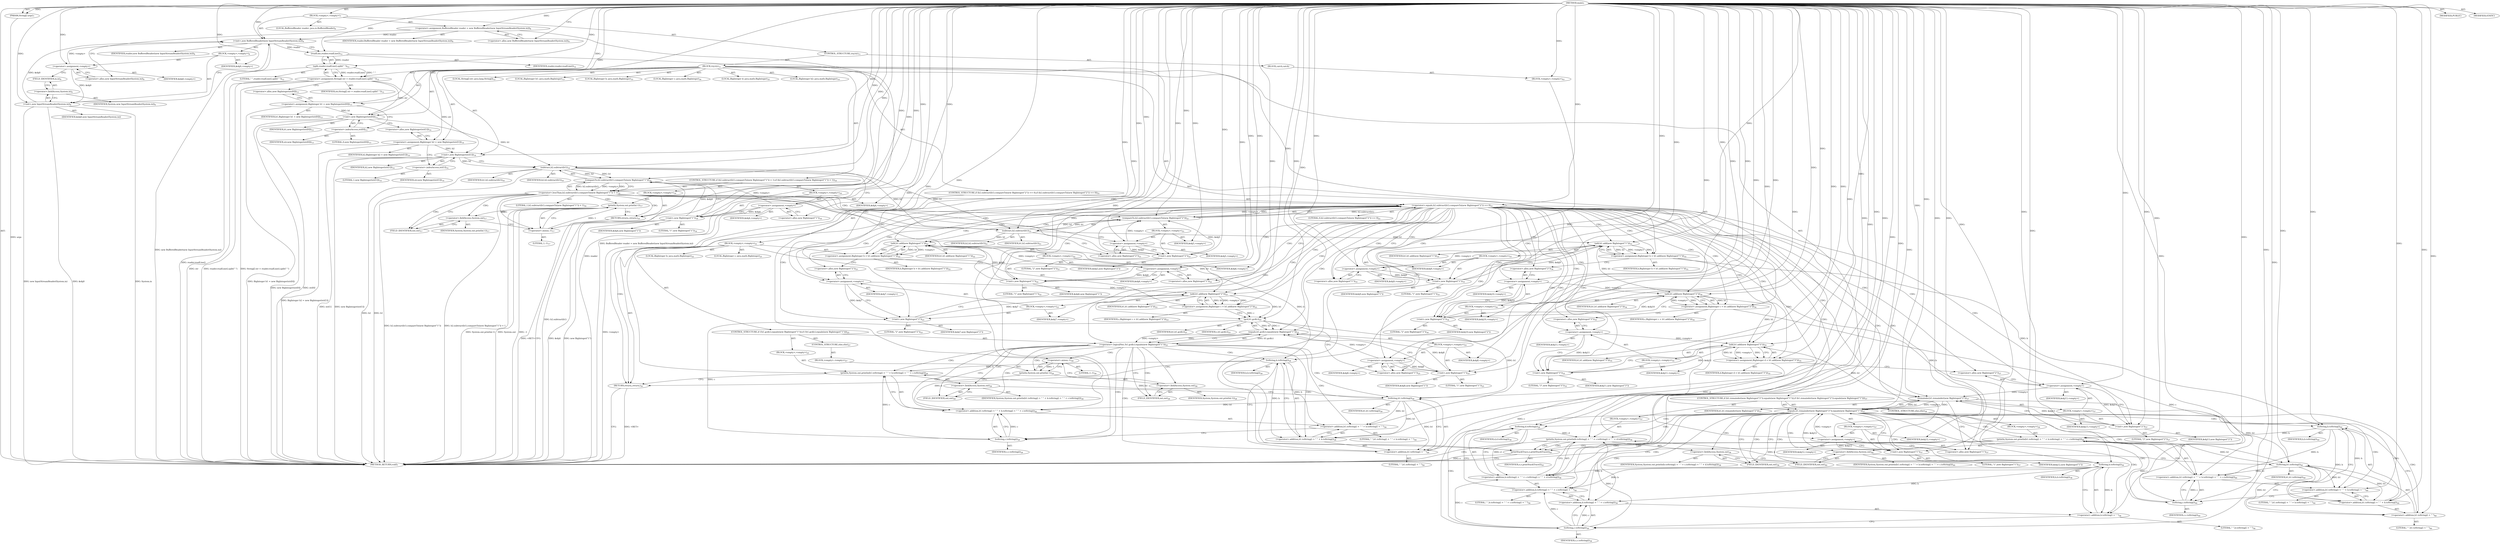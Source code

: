 digraph "main" {  
"23" [label = <(METHOD,main)<SUB>7</SUB>> ]
"24" [label = <(PARAM,String[] args)<SUB>7</SUB>> ]
"25" [label = <(BLOCK,&lt;empty&gt;,&lt;empty&gt;)<SUB>7</SUB>> ]
"4" [label = <(LOCAL,BufferedReader reader: java.io.BufferedReader)<SUB>9</SUB>> ]
"26" [label = <(&lt;operator&gt;.assignment,BufferedReader reader = new BufferedReader(new InputStreamReader(System.in)))<SUB>9</SUB>> ]
"27" [label = <(IDENTIFIER,reader,BufferedReader reader = new BufferedReader(new InputStreamReader(System.in)))<SUB>9</SUB>> ]
"28" [label = <(&lt;operator&gt;.alloc,new BufferedReader(new InputStreamReader(System.in)))<SUB>9</SUB>> ]
"29" [label = <(&lt;init&gt;,new BufferedReader(new InputStreamReader(System.in)))<SUB>9</SUB>> ]
"3" [label = <(IDENTIFIER,reader,new BufferedReader(new InputStreamReader(System.in)))<SUB>9</SUB>> ]
"30" [label = <(BLOCK,&lt;empty&gt;,&lt;empty&gt;)<SUB>9</SUB>> ]
"31" [label = <(&lt;operator&gt;.assignment,&lt;empty&gt;)> ]
"32" [label = <(IDENTIFIER,$obj0,&lt;empty&gt;)> ]
"33" [label = <(&lt;operator&gt;.alloc,new InputStreamReader(System.in))<SUB>9</SUB>> ]
"34" [label = <(&lt;init&gt;,new InputStreamReader(System.in))<SUB>9</SUB>> ]
"35" [label = <(IDENTIFIER,$obj0,new InputStreamReader(System.in))> ]
"36" [label = <(&lt;operator&gt;.fieldAccess,System.in)<SUB>9</SUB>> ]
"37" [label = <(IDENTIFIER,System,new InputStreamReader(System.in))<SUB>9</SUB>> ]
"38" [label = <(FIELD_IDENTIFIER,in,in)<SUB>9</SUB>> ]
"39" [label = <(IDENTIFIER,$obj0,&lt;empty&gt;)> ]
"40" [label = <(CONTROL_STRUCTURE,try,try)<SUB>11</SUB>> ]
"41" [label = <(BLOCK,try,try)<SUB>11</SUB>> ]
"42" [label = <(LOCAL,String[] str: java.lang.String[])<SUB>12</SUB>> ]
"43" [label = <(&lt;operator&gt;.assignment,String[] str = reader.readLine().split(&quot; &quot;))<SUB>12</SUB>> ]
"44" [label = <(IDENTIFIER,str,String[] str = reader.readLine().split(&quot; &quot;))<SUB>12</SUB>> ]
"45" [label = <(split,reader.readLine().split(&quot; &quot;))<SUB>12</SUB>> ]
"46" [label = <(readLine,reader.readLine())<SUB>12</SUB>> ]
"47" [label = <(IDENTIFIER,reader,reader.readLine())<SUB>12</SUB>> ]
"48" [label = <(LITERAL,&quot; &quot;,reader.readLine().split(&quot; &quot;))<SUB>12</SUB>> ]
"6" [label = <(LOCAL,BigInteger b1: java.math.BigInteger)<SUB>13</SUB>> ]
"49" [label = <(&lt;operator&gt;.assignment,BigInteger b1 = new BigInteger(str[0]))<SUB>13</SUB>> ]
"50" [label = <(IDENTIFIER,b1,BigInteger b1 = new BigInteger(str[0]))<SUB>13</SUB>> ]
"51" [label = <(&lt;operator&gt;.alloc,new BigInteger(str[0]))<SUB>13</SUB>> ]
"52" [label = <(&lt;init&gt;,new BigInteger(str[0]))<SUB>13</SUB>> ]
"5" [label = <(IDENTIFIER,b1,new BigInteger(str[0]))<SUB>13</SUB>> ]
"53" [label = <(&lt;operator&gt;.indexAccess,str[0])<SUB>13</SUB>> ]
"54" [label = <(IDENTIFIER,str,new BigInteger(str[0]))<SUB>13</SUB>> ]
"55" [label = <(LITERAL,0,new BigInteger(str[0]))<SUB>13</SUB>> ]
"8" [label = <(LOCAL,BigInteger b2: java.math.BigInteger)<SUB>14</SUB>> ]
"56" [label = <(&lt;operator&gt;.assignment,BigInteger b2 = new BigInteger(str[1]))<SUB>14</SUB>> ]
"57" [label = <(IDENTIFIER,b2,BigInteger b2 = new BigInteger(str[1]))<SUB>14</SUB>> ]
"58" [label = <(&lt;operator&gt;.alloc,new BigInteger(str[1]))<SUB>14</SUB>> ]
"59" [label = <(&lt;init&gt;,new BigInteger(str[1]))<SUB>14</SUB>> ]
"7" [label = <(IDENTIFIER,b2,new BigInteger(str[1]))<SUB>14</SUB>> ]
"60" [label = <(&lt;operator&gt;.indexAccess,str[1])<SUB>14</SUB>> ]
"61" [label = <(IDENTIFIER,str,new BigInteger(str[1]))<SUB>14</SUB>> ]
"62" [label = <(LITERAL,1,new BigInteger(str[1]))<SUB>14</SUB>> ]
"63" [label = <(CONTROL_STRUCTURE,if (b2.subtract(b1).compareTo(new BigInteger(&quot;1&quot;)) &lt; 1),if (b2.subtract(b1).compareTo(new BigInteger(&quot;1&quot;)) &lt; 1))<SUB>16</SUB>> ]
"64" [label = <(&lt;operator&gt;.lessThan,b2.subtract(b1).compareTo(new BigInteger(&quot;1&quot;)) &lt; 1)<SUB>16</SUB>> ]
"65" [label = <(compareTo,b2.subtract(b1).compareTo(new BigInteger(&quot;1&quot;)))<SUB>16</SUB>> ]
"66" [label = <(subtract,b2.subtract(b1))<SUB>16</SUB>> ]
"67" [label = <(IDENTIFIER,b2,b2.subtract(b1))<SUB>16</SUB>> ]
"68" [label = <(IDENTIFIER,b1,b2.subtract(b1))<SUB>16</SUB>> ]
"69" [label = <(BLOCK,&lt;empty&gt;,&lt;empty&gt;)<SUB>16</SUB>> ]
"70" [label = <(&lt;operator&gt;.assignment,&lt;empty&gt;)> ]
"71" [label = <(IDENTIFIER,$obj4,&lt;empty&gt;)> ]
"72" [label = <(&lt;operator&gt;.alloc,new BigInteger(&quot;1&quot;))<SUB>16</SUB>> ]
"73" [label = <(&lt;init&gt;,new BigInteger(&quot;1&quot;))<SUB>16</SUB>> ]
"74" [label = <(IDENTIFIER,$obj4,new BigInteger(&quot;1&quot;))> ]
"75" [label = <(LITERAL,&quot;1&quot;,new BigInteger(&quot;1&quot;))<SUB>16</SUB>> ]
"76" [label = <(IDENTIFIER,$obj4,&lt;empty&gt;)> ]
"77" [label = <(LITERAL,1,b2.subtract(b1).compareTo(new BigInteger(&quot;1&quot;)) &lt; 1)<SUB>16</SUB>> ]
"78" [label = <(BLOCK,&lt;empty&gt;,&lt;empty&gt;)<SUB>16</SUB>> ]
"79" [label = <(println,System.out.println(-1))<SUB>17</SUB>> ]
"80" [label = <(&lt;operator&gt;.fieldAccess,System.out)<SUB>17</SUB>> ]
"81" [label = <(IDENTIFIER,System,System.out.println(-1))<SUB>17</SUB>> ]
"82" [label = <(FIELD_IDENTIFIER,out,out)<SUB>17</SUB>> ]
"83" [label = <(&lt;operator&gt;.minus,-1)<SUB>17</SUB>> ]
"84" [label = <(LITERAL,1,-1)<SUB>17</SUB>> ]
"85" [label = <(RETURN,return;,return;)<SUB>18</SUB>> ]
"86" [label = <(CONTROL_STRUCTURE,if (b2.subtract(b1).compareTo(new BigInteger(&quot;2&quot;)) == 0),if (b2.subtract(b1).compareTo(new BigInteger(&quot;2&quot;)) == 0))<SUB>21</SUB>> ]
"87" [label = <(&lt;operator&gt;.equals,b2.subtract(b1).compareTo(new BigInteger(&quot;2&quot;)) == 0)<SUB>21</SUB>> ]
"88" [label = <(compareTo,b2.subtract(b1).compareTo(new BigInteger(&quot;2&quot;)))<SUB>21</SUB>> ]
"89" [label = <(subtract,b2.subtract(b1))<SUB>21</SUB>> ]
"90" [label = <(IDENTIFIER,b2,b2.subtract(b1))<SUB>21</SUB>> ]
"91" [label = <(IDENTIFIER,b1,b2.subtract(b1))<SUB>21</SUB>> ]
"92" [label = <(BLOCK,&lt;empty&gt;,&lt;empty&gt;)<SUB>21</SUB>> ]
"93" [label = <(&lt;operator&gt;.assignment,&lt;empty&gt;)> ]
"94" [label = <(IDENTIFIER,$obj5,&lt;empty&gt;)> ]
"95" [label = <(&lt;operator&gt;.alloc,new BigInteger(&quot;2&quot;))<SUB>21</SUB>> ]
"96" [label = <(&lt;init&gt;,new BigInteger(&quot;2&quot;))<SUB>21</SUB>> ]
"97" [label = <(IDENTIFIER,$obj5,new BigInteger(&quot;2&quot;))> ]
"98" [label = <(LITERAL,&quot;2&quot;,new BigInteger(&quot;2&quot;))<SUB>21</SUB>> ]
"99" [label = <(IDENTIFIER,$obj5,&lt;empty&gt;)> ]
"100" [label = <(LITERAL,0,b2.subtract(b1).compareTo(new BigInteger(&quot;2&quot;)) == 0)<SUB>21</SUB>> ]
"101" [label = <(BLOCK,&lt;empty&gt;,&lt;empty&gt;)<SUB>21</SUB>> ]
"102" [label = <(LOCAL,BigInteger b: java.math.BigInteger)<SUB>22</SUB>> ]
"103" [label = <(&lt;operator&gt;.assignment,BigInteger b = b1.add(new BigInteger(&quot;1&quot;)))<SUB>22</SUB>> ]
"104" [label = <(IDENTIFIER,b,BigInteger b = b1.add(new BigInteger(&quot;1&quot;)))<SUB>22</SUB>> ]
"105" [label = <(add,b1.add(new BigInteger(&quot;1&quot;)))<SUB>22</SUB>> ]
"106" [label = <(IDENTIFIER,b1,b1.add(new BigInteger(&quot;1&quot;)))<SUB>22</SUB>> ]
"107" [label = <(BLOCK,&lt;empty&gt;,&lt;empty&gt;)<SUB>22</SUB>> ]
"108" [label = <(&lt;operator&gt;.assignment,&lt;empty&gt;)> ]
"109" [label = <(IDENTIFIER,$obj6,&lt;empty&gt;)> ]
"110" [label = <(&lt;operator&gt;.alloc,new BigInteger(&quot;1&quot;))<SUB>22</SUB>> ]
"111" [label = <(&lt;init&gt;,new BigInteger(&quot;1&quot;))<SUB>22</SUB>> ]
"112" [label = <(IDENTIFIER,$obj6,new BigInteger(&quot;1&quot;))> ]
"113" [label = <(LITERAL,&quot;1&quot;,new BigInteger(&quot;1&quot;))<SUB>22</SUB>> ]
"114" [label = <(IDENTIFIER,$obj6,&lt;empty&gt;)> ]
"115" [label = <(LOCAL,BigInteger c: java.math.BigInteger)<SUB>23</SUB>> ]
"116" [label = <(&lt;operator&gt;.assignment,BigInteger c = b1.add(new BigInteger(&quot;2&quot;)))<SUB>23</SUB>> ]
"117" [label = <(IDENTIFIER,c,BigInteger c = b1.add(new BigInteger(&quot;2&quot;)))<SUB>23</SUB>> ]
"118" [label = <(add,b1.add(new BigInteger(&quot;2&quot;)))<SUB>23</SUB>> ]
"119" [label = <(IDENTIFIER,b1,b1.add(new BigInteger(&quot;2&quot;)))<SUB>23</SUB>> ]
"120" [label = <(BLOCK,&lt;empty&gt;,&lt;empty&gt;)<SUB>23</SUB>> ]
"121" [label = <(&lt;operator&gt;.assignment,&lt;empty&gt;)> ]
"122" [label = <(IDENTIFIER,$obj7,&lt;empty&gt;)> ]
"123" [label = <(&lt;operator&gt;.alloc,new BigInteger(&quot;2&quot;))<SUB>23</SUB>> ]
"124" [label = <(&lt;init&gt;,new BigInteger(&quot;2&quot;))<SUB>23</SUB>> ]
"125" [label = <(IDENTIFIER,$obj7,new BigInteger(&quot;2&quot;))> ]
"126" [label = <(LITERAL,&quot;2&quot;,new BigInteger(&quot;2&quot;))<SUB>23</SUB>> ]
"127" [label = <(IDENTIFIER,$obj7,&lt;empty&gt;)> ]
"128" [label = <(CONTROL_STRUCTURE,if (!b1.gcd(c).equals(new BigInteger(&quot;1&quot;))),if (!b1.gcd(c).equals(new BigInteger(&quot;1&quot;))))<SUB>25</SUB>> ]
"129" [label = <(&lt;operator&gt;.logicalNot,!b1.gcd(c).equals(new BigInteger(&quot;1&quot;)))<SUB>25</SUB>> ]
"130" [label = <(equals,b1.gcd(c).equals(new BigInteger(&quot;1&quot;)))<SUB>25</SUB>> ]
"131" [label = <(gcd,b1.gcd(c))<SUB>25</SUB>> ]
"132" [label = <(IDENTIFIER,b1,b1.gcd(c))<SUB>25</SUB>> ]
"133" [label = <(IDENTIFIER,c,b1.gcd(c))<SUB>25</SUB>> ]
"134" [label = <(BLOCK,&lt;empty&gt;,&lt;empty&gt;)<SUB>25</SUB>> ]
"135" [label = <(&lt;operator&gt;.assignment,&lt;empty&gt;)> ]
"136" [label = <(IDENTIFIER,$obj8,&lt;empty&gt;)> ]
"137" [label = <(&lt;operator&gt;.alloc,new BigInteger(&quot;1&quot;))<SUB>25</SUB>> ]
"138" [label = <(&lt;init&gt;,new BigInteger(&quot;1&quot;))<SUB>25</SUB>> ]
"139" [label = <(IDENTIFIER,$obj8,new BigInteger(&quot;1&quot;))> ]
"140" [label = <(LITERAL,&quot;1&quot;,new BigInteger(&quot;1&quot;))<SUB>25</SUB>> ]
"141" [label = <(IDENTIFIER,$obj8,&lt;empty&gt;)> ]
"142" [label = <(BLOCK,&lt;empty&gt;,&lt;empty&gt;)<SUB>25</SUB>> ]
"143" [label = <(println,System.out.println(b1.toString() + &quot; &quot; + b.toString() + &quot; &quot; + c.toString()))<SUB>26</SUB>> ]
"144" [label = <(&lt;operator&gt;.fieldAccess,System.out)<SUB>26</SUB>> ]
"145" [label = <(IDENTIFIER,System,System.out.println(b1.toString() + &quot; &quot; + b.toString() + &quot; &quot; + c.toString()))<SUB>26</SUB>> ]
"146" [label = <(FIELD_IDENTIFIER,out,out)<SUB>26</SUB>> ]
"147" [label = <(&lt;operator&gt;.addition,b1.toString() + &quot; &quot; + b.toString() + &quot; &quot; + c.toString())<SUB>26</SUB>> ]
"148" [label = <(&lt;operator&gt;.addition,b1.toString() + &quot; &quot; + b.toString() + &quot; &quot;)<SUB>26</SUB>> ]
"149" [label = <(&lt;operator&gt;.addition,b1.toString() + &quot; &quot; + b.toString())<SUB>26</SUB>> ]
"150" [label = <(&lt;operator&gt;.addition,b1.toString() + &quot; &quot;)<SUB>26</SUB>> ]
"151" [label = <(toString,b1.toString())<SUB>26</SUB>> ]
"152" [label = <(IDENTIFIER,b1,b1.toString())<SUB>26</SUB>> ]
"153" [label = <(LITERAL,&quot; &quot;,b1.toString() + &quot; &quot;)<SUB>26</SUB>> ]
"154" [label = <(toString,b.toString())<SUB>26</SUB>> ]
"155" [label = <(IDENTIFIER,b,b.toString())<SUB>26</SUB>> ]
"156" [label = <(LITERAL,&quot; &quot;,b1.toString() + &quot; &quot; + b.toString() + &quot; &quot;)<SUB>26</SUB>> ]
"157" [label = <(toString,c.toString())<SUB>26</SUB>> ]
"158" [label = <(IDENTIFIER,c,c.toString())<SUB>26</SUB>> ]
"159" [label = <(CONTROL_STRUCTURE,else,else)<SUB>27</SUB>> ]
"160" [label = <(BLOCK,&lt;empty&gt;,&lt;empty&gt;)<SUB>27</SUB>> ]
"161" [label = <(println,System.out.println(-1))<SUB>28</SUB>> ]
"162" [label = <(&lt;operator&gt;.fieldAccess,System.out)<SUB>28</SUB>> ]
"163" [label = <(IDENTIFIER,System,System.out.println(-1))<SUB>28</SUB>> ]
"164" [label = <(FIELD_IDENTIFIER,out,out)<SUB>28</SUB>> ]
"165" [label = <(&lt;operator&gt;.minus,-1)<SUB>28</SUB>> ]
"166" [label = <(LITERAL,1,-1)<SUB>28</SUB>> ]
"167" [label = <(RETURN,return;,return;)<SUB>30</SUB>> ]
"168" [label = <(LOCAL,BigInteger b: java.math.BigInteger)<SUB>33</SUB>> ]
"169" [label = <(&lt;operator&gt;.assignment,BigInteger b = b1.add(new BigInteger(&quot;1&quot;)))<SUB>33</SUB>> ]
"170" [label = <(IDENTIFIER,b,BigInteger b = b1.add(new BigInteger(&quot;1&quot;)))<SUB>33</SUB>> ]
"171" [label = <(add,b1.add(new BigInteger(&quot;1&quot;)))<SUB>33</SUB>> ]
"172" [label = <(IDENTIFIER,b1,b1.add(new BigInteger(&quot;1&quot;)))<SUB>33</SUB>> ]
"173" [label = <(BLOCK,&lt;empty&gt;,&lt;empty&gt;)<SUB>33</SUB>> ]
"174" [label = <(&lt;operator&gt;.assignment,&lt;empty&gt;)> ]
"175" [label = <(IDENTIFIER,$obj9,&lt;empty&gt;)> ]
"176" [label = <(&lt;operator&gt;.alloc,new BigInteger(&quot;1&quot;))<SUB>33</SUB>> ]
"177" [label = <(&lt;init&gt;,new BigInteger(&quot;1&quot;))<SUB>33</SUB>> ]
"178" [label = <(IDENTIFIER,$obj9,new BigInteger(&quot;1&quot;))> ]
"179" [label = <(LITERAL,&quot;1&quot;,new BigInteger(&quot;1&quot;))<SUB>33</SUB>> ]
"180" [label = <(IDENTIFIER,$obj9,&lt;empty&gt;)> ]
"181" [label = <(LOCAL,BigInteger c: java.math.BigInteger)<SUB>34</SUB>> ]
"182" [label = <(&lt;operator&gt;.assignment,BigInteger c = b1.add(new BigInteger(&quot;2&quot;)))<SUB>34</SUB>> ]
"183" [label = <(IDENTIFIER,c,BigInteger c = b1.add(new BigInteger(&quot;2&quot;)))<SUB>34</SUB>> ]
"184" [label = <(add,b1.add(new BigInteger(&quot;2&quot;)))<SUB>34</SUB>> ]
"185" [label = <(IDENTIFIER,b1,b1.add(new BigInteger(&quot;2&quot;)))<SUB>34</SUB>> ]
"186" [label = <(BLOCK,&lt;empty&gt;,&lt;empty&gt;)<SUB>34</SUB>> ]
"187" [label = <(&lt;operator&gt;.assignment,&lt;empty&gt;)> ]
"188" [label = <(IDENTIFIER,$obj10,&lt;empty&gt;)> ]
"189" [label = <(&lt;operator&gt;.alloc,new BigInteger(&quot;2&quot;))<SUB>34</SUB>> ]
"190" [label = <(&lt;init&gt;,new BigInteger(&quot;2&quot;))<SUB>34</SUB>> ]
"191" [label = <(IDENTIFIER,$obj10,new BigInteger(&quot;2&quot;))> ]
"192" [label = <(LITERAL,&quot;2&quot;,new BigInteger(&quot;2&quot;))<SUB>34</SUB>> ]
"193" [label = <(IDENTIFIER,$obj10,&lt;empty&gt;)> ]
"194" [label = <(LOCAL,BigInteger d: java.math.BigInteger)<SUB>35</SUB>> ]
"195" [label = <(&lt;operator&gt;.assignment,BigInteger d = b1.add(new BigInteger(&quot;3&quot;)))<SUB>35</SUB>> ]
"196" [label = <(IDENTIFIER,d,BigInteger d = b1.add(new BigInteger(&quot;3&quot;)))<SUB>35</SUB>> ]
"197" [label = <(add,b1.add(new BigInteger(&quot;3&quot;)))<SUB>35</SUB>> ]
"198" [label = <(IDENTIFIER,b1,b1.add(new BigInteger(&quot;3&quot;)))<SUB>35</SUB>> ]
"199" [label = <(BLOCK,&lt;empty&gt;,&lt;empty&gt;)<SUB>35</SUB>> ]
"200" [label = <(&lt;operator&gt;.assignment,&lt;empty&gt;)> ]
"201" [label = <(IDENTIFIER,$obj11,&lt;empty&gt;)> ]
"202" [label = <(&lt;operator&gt;.alloc,new BigInteger(&quot;3&quot;))<SUB>35</SUB>> ]
"203" [label = <(&lt;init&gt;,new BigInteger(&quot;3&quot;))<SUB>35</SUB>> ]
"204" [label = <(IDENTIFIER,$obj11,new BigInteger(&quot;3&quot;))> ]
"205" [label = <(LITERAL,&quot;3&quot;,new BigInteger(&quot;3&quot;))<SUB>35</SUB>> ]
"206" [label = <(IDENTIFIER,$obj11,&lt;empty&gt;)> ]
"207" [label = <(CONTROL_STRUCTURE,if (b1.remainder(new BigInteger(&quot;2&quot;)).equals(new BigInteger(&quot;1&quot;))),if (b1.remainder(new BigInteger(&quot;2&quot;)).equals(new BigInteger(&quot;1&quot;))))<SUB>37</SUB>> ]
"208" [label = <(equals,b1.remainder(new BigInteger(&quot;2&quot;)).equals(new BigInteger(&quot;1&quot;)))<SUB>37</SUB>> ]
"209" [label = <(remainder,b1.remainder(new BigInteger(&quot;2&quot;)))<SUB>37</SUB>> ]
"210" [label = <(IDENTIFIER,b1,b1.remainder(new BigInteger(&quot;2&quot;)))<SUB>37</SUB>> ]
"211" [label = <(BLOCK,&lt;empty&gt;,&lt;empty&gt;)<SUB>37</SUB>> ]
"212" [label = <(&lt;operator&gt;.assignment,&lt;empty&gt;)> ]
"213" [label = <(IDENTIFIER,$obj13,&lt;empty&gt;)> ]
"214" [label = <(&lt;operator&gt;.alloc,new BigInteger(&quot;2&quot;))<SUB>37</SUB>> ]
"215" [label = <(&lt;init&gt;,new BigInteger(&quot;2&quot;))<SUB>37</SUB>> ]
"216" [label = <(IDENTIFIER,$obj13,new BigInteger(&quot;2&quot;))> ]
"217" [label = <(LITERAL,&quot;2&quot;,new BigInteger(&quot;2&quot;))<SUB>37</SUB>> ]
"218" [label = <(IDENTIFIER,$obj13,&lt;empty&gt;)> ]
"219" [label = <(BLOCK,&lt;empty&gt;,&lt;empty&gt;)<SUB>37</SUB>> ]
"220" [label = <(&lt;operator&gt;.assignment,&lt;empty&gt;)> ]
"221" [label = <(IDENTIFIER,$obj12,&lt;empty&gt;)> ]
"222" [label = <(&lt;operator&gt;.alloc,new BigInteger(&quot;1&quot;))<SUB>37</SUB>> ]
"223" [label = <(&lt;init&gt;,new BigInteger(&quot;1&quot;))<SUB>37</SUB>> ]
"224" [label = <(IDENTIFIER,$obj12,new BigInteger(&quot;1&quot;))> ]
"225" [label = <(LITERAL,&quot;1&quot;,new BigInteger(&quot;1&quot;))<SUB>37</SUB>> ]
"226" [label = <(IDENTIFIER,$obj12,&lt;empty&gt;)> ]
"227" [label = <(BLOCK,&lt;empty&gt;,&lt;empty&gt;)<SUB>37</SUB>> ]
"228" [label = <(println,System.out.println(b.toString() + &quot; &quot; + c.toString() + &quot; &quot; + d.toString()))<SUB>38</SUB>> ]
"229" [label = <(&lt;operator&gt;.fieldAccess,System.out)<SUB>38</SUB>> ]
"230" [label = <(IDENTIFIER,System,System.out.println(b.toString() + &quot; &quot; + c.toString() + &quot; &quot; + d.toString()))<SUB>38</SUB>> ]
"231" [label = <(FIELD_IDENTIFIER,out,out)<SUB>38</SUB>> ]
"232" [label = <(&lt;operator&gt;.addition,b.toString() + &quot; &quot; + c.toString() + &quot; &quot; + d.toString())<SUB>38</SUB>> ]
"233" [label = <(&lt;operator&gt;.addition,b.toString() + &quot; &quot; + c.toString() + &quot; &quot;)<SUB>38</SUB>> ]
"234" [label = <(&lt;operator&gt;.addition,b.toString() + &quot; &quot; + c.toString())<SUB>38</SUB>> ]
"235" [label = <(&lt;operator&gt;.addition,b.toString() + &quot; &quot;)<SUB>38</SUB>> ]
"236" [label = <(toString,b.toString())<SUB>38</SUB>> ]
"237" [label = <(IDENTIFIER,b,b.toString())<SUB>38</SUB>> ]
"238" [label = <(LITERAL,&quot; &quot;,b.toString() + &quot; &quot;)<SUB>38</SUB>> ]
"239" [label = <(toString,c.toString())<SUB>38</SUB>> ]
"240" [label = <(IDENTIFIER,c,c.toString())<SUB>38</SUB>> ]
"241" [label = <(LITERAL,&quot; &quot;,b.toString() + &quot; &quot; + c.toString() + &quot; &quot;)<SUB>38</SUB>> ]
"242" [label = <(toString,d.toString())<SUB>38</SUB>> ]
"243" [label = <(IDENTIFIER,d,d.toString())<SUB>38</SUB>> ]
"244" [label = <(CONTROL_STRUCTURE,else,else)<SUB>39</SUB>> ]
"245" [label = <(BLOCK,&lt;empty&gt;,&lt;empty&gt;)<SUB>39</SUB>> ]
"246" [label = <(println,System.out.println(b1.toString() + &quot; &quot; + b.toString() + &quot; &quot; + c.toString()))<SUB>40</SUB>> ]
"247" [label = <(&lt;operator&gt;.fieldAccess,System.out)<SUB>40</SUB>> ]
"248" [label = <(IDENTIFIER,System,System.out.println(b1.toString() + &quot; &quot; + b.toString() + &quot; &quot; + c.toString()))<SUB>40</SUB>> ]
"249" [label = <(FIELD_IDENTIFIER,out,out)<SUB>40</SUB>> ]
"250" [label = <(&lt;operator&gt;.addition,b1.toString() + &quot; &quot; + b.toString() + &quot; &quot; + c.toString())<SUB>40</SUB>> ]
"251" [label = <(&lt;operator&gt;.addition,b1.toString() + &quot; &quot; + b.toString() + &quot; &quot;)<SUB>40</SUB>> ]
"252" [label = <(&lt;operator&gt;.addition,b1.toString() + &quot; &quot; + b.toString())<SUB>40</SUB>> ]
"253" [label = <(&lt;operator&gt;.addition,b1.toString() + &quot; &quot;)<SUB>40</SUB>> ]
"254" [label = <(toString,b1.toString())<SUB>40</SUB>> ]
"255" [label = <(IDENTIFIER,b1,b1.toString())<SUB>40</SUB>> ]
"256" [label = <(LITERAL,&quot; &quot;,b1.toString() + &quot; &quot;)<SUB>40</SUB>> ]
"257" [label = <(toString,b.toString())<SUB>40</SUB>> ]
"258" [label = <(IDENTIFIER,b,b.toString())<SUB>40</SUB>> ]
"259" [label = <(LITERAL,&quot; &quot;,b1.toString() + &quot; &quot; + b.toString() + &quot; &quot;)<SUB>40</SUB>> ]
"260" [label = <(toString,c.toString())<SUB>40</SUB>> ]
"261" [label = <(IDENTIFIER,c,c.toString())<SUB>40</SUB>> ]
"262" [label = <(BLOCK,catch,catch)> ]
"263" [label = <(BLOCK,&lt;empty&gt;,&lt;empty&gt;)<SUB>43</SUB>> ]
"264" [label = <(printStackTrace,e.printStackTrace())<SUB>45</SUB>> ]
"265" [label = <(IDENTIFIER,e,e.printStackTrace())<SUB>45</SUB>> ]
"266" [label = <(MODIFIER,PUBLIC)> ]
"267" [label = <(MODIFIER,STATIC)> ]
"268" [label = <(METHOD_RETURN,void)<SUB>7</SUB>> ]
  "23" -> "24"  [ label = "AST: "] 
  "23" -> "25"  [ label = "AST: "] 
  "23" -> "266"  [ label = "AST: "] 
  "23" -> "267"  [ label = "AST: "] 
  "23" -> "268"  [ label = "AST: "] 
  "25" -> "4"  [ label = "AST: "] 
  "25" -> "26"  [ label = "AST: "] 
  "25" -> "29"  [ label = "AST: "] 
  "25" -> "40"  [ label = "AST: "] 
  "26" -> "27"  [ label = "AST: "] 
  "26" -> "28"  [ label = "AST: "] 
  "29" -> "3"  [ label = "AST: "] 
  "29" -> "30"  [ label = "AST: "] 
  "30" -> "31"  [ label = "AST: "] 
  "30" -> "34"  [ label = "AST: "] 
  "30" -> "39"  [ label = "AST: "] 
  "31" -> "32"  [ label = "AST: "] 
  "31" -> "33"  [ label = "AST: "] 
  "34" -> "35"  [ label = "AST: "] 
  "34" -> "36"  [ label = "AST: "] 
  "36" -> "37"  [ label = "AST: "] 
  "36" -> "38"  [ label = "AST: "] 
  "40" -> "41"  [ label = "AST: "] 
  "40" -> "262"  [ label = "AST: "] 
  "41" -> "42"  [ label = "AST: "] 
  "41" -> "43"  [ label = "AST: "] 
  "41" -> "6"  [ label = "AST: "] 
  "41" -> "49"  [ label = "AST: "] 
  "41" -> "52"  [ label = "AST: "] 
  "41" -> "8"  [ label = "AST: "] 
  "41" -> "56"  [ label = "AST: "] 
  "41" -> "59"  [ label = "AST: "] 
  "41" -> "63"  [ label = "AST: "] 
  "41" -> "86"  [ label = "AST: "] 
  "41" -> "168"  [ label = "AST: "] 
  "41" -> "169"  [ label = "AST: "] 
  "41" -> "181"  [ label = "AST: "] 
  "41" -> "182"  [ label = "AST: "] 
  "41" -> "194"  [ label = "AST: "] 
  "41" -> "195"  [ label = "AST: "] 
  "41" -> "207"  [ label = "AST: "] 
  "43" -> "44"  [ label = "AST: "] 
  "43" -> "45"  [ label = "AST: "] 
  "45" -> "46"  [ label = "AST: "] 
  "45" -> "48"  [ label = "AST: "] 
  "46" -> "47"  [ label = "AST: "] 
  "49" -> "50"  [ label = "AST: "] 
  "49" -> "51"  [ label = "AST: "] 
  "52" -> "5"  [ label = "AST: "] 
  "52" -> "53"  [ label = "AST: "] 
  "53" -> "54"  [ label = "AST: "] 
  "53" -> "55"  [ label = "AST: "] 
  "56" -> "57"  [ label = "AST: "] 
  "56" -> "58"  [ label = "AST: "] 
  "59" -> "7"  [ label = "AST: "] 
  "59" -> "60"  [ label = "AST: "] 
  "60" -> "61"  [ label = "AST: "] 
  "60" -> "62"  [ label = "AST: "] 
  "63" -> "64"  [ label = "AST: "] 
  "63" -> "78"  [ label = "AST: "] 
  "64" -> "65"  [ label = "AST: "] 
  "64" -> "77"  [ label = "AST: "] 
  "65" -> "66"  [ label = "AST: "] 
  "65" -> "69"  [ label = "AST: "] 
  "66" -> "67"  [ label = "AST: "] 
  "66" -> "68"  [ label = "AST: "] 
  "69" -> "70"  [ label = "AST: "] 
  "69" -> "73"  [ label = "AST: "] 
  "69" -> "76"  [ label = "AST: "] 
  "70" -> "71"  [ label = "AST: "] 
  "70" -> "72"  [ label = "AST: "] 
  "73" -> "74"  [ label = "AST: "] 
  "73" -> "75"  [ label = "AST: "] 
  "78" -> "79"  [ label = "AST: "] 
  "78" -> "85"  [ label = "AST: "] 
  "79" -> "80"  [ label = "AST: "] 
  "79" -> "83"  [ label = "AST: "] 
  "80" -> "81"  [ label = "AST: "] 
  "80" -> "82"  [ label = "AST: "] 
  "83" -> "84"  [ label = "AST: "] 
  "86" -> "87"  [ label = "AST: "] 
  "86" -> "101"  [ label = "AST: "] 
  "87" -> "88"  [ label = "AST: "] 
  "87" -> "100"  [ label = "AST: "] 
  "88" -> "89"  [ label = "AST: "] 
  "88" -> "92"  [ label = "AST: "] 
  "89" -> "90"  [ label = "AST: "] 
  "89" -> "91"  [ label = "AST: "] 
  "92" -> "93"  [ label = "AST: "] 
  "92" -> "96"  [ label = "AST: "] 
  "92" -> "99"  [ label = "AST: "] 
  "93" -> "94"  [ label = "AST: "] 
  "93" -> "95"  [ label = "AST: "] 
  "96" -> "97"  [ label = "AST: "] 
  "96" -> "98"  [ label = "AST: "] 
  "101" -> "102"  [ label = "AST: "] 
  "101" -> "103"  [ label = "AST: "] 
  "101" -> "115"  [ label = "AST: "] 
  "101" -> "116"  [ label = "AST: "] 
  "101" -> "128"  [ label = "AST: "] 
  "101" -> "167"  [ label = "AST: "] 
  "103" -> "104"  [ label = "AST: "] 
  "103" -> "105"  [ label = "AST: "] 
  "105" -> "106"  [ label = "AST: "] 
  "105" -> "107"  [ label = "AST: "] 
  "107" -> "108"  [ label = "AST: "] 
  "107" -> "111"  [ label = "AST: "] 
  "107" -> "114"  [ label = "AST: "] 
  "108" -> "109"  [ label = "AST: "] 
  "108" -> "110"  [ label = "AST: "] 
  "111" -> "112"  [ label = "AST: "] 
  "111" -> "113"  [ label = "AST: "] 
  "116" -> "117"  [ label = "AST: "] 
  "116" -> "118"  [ label = "AST: "] 
  "118" -> "119"  [ label = "AST: "] 
  "118" -> "120"  [ label = "AST: "] 
  "120" -> "121"  [ label = "AST: "] 
  "120" -> "124"  [ label = "AST: "] 
  "120" -> "127"  [ label = "AST: "] 
  "121" -> "122"  [ label = "AST: "] 
  "121" -> "123"  [ label = "AST: "] 
  "124" -> "125"  [ label = "AST: "] 
  "124" -> "126"  [ label = "AST: "] 
  "128" -> "129"  [ label = "AST: "] 
  "128" -> "142"  [ label = "AST: "] 
  "128" -> "159"  [ label = "AST: "] 
  "129" -> "130"  [ label = "AST: "] 
  "130" -> "131"  [ label = "AST: "] 
  "130" -> "134"  [ label = "AST: "] 
  "131" -> "132"  [ label = "AST: "] 
  "131" -> "133"  [ label = "AST: "] 
  "134" -> "135"  [ label = "AST: "] 
  "134" -> "138"  [ label = "AST: "] 
  "134" -> "141"  [ label = "AST: "] 
  "135" -> "136"  [ label = "AST: "] 
  "135" -> "137"  [ label = "AST: "] 
  "138" -> "139"  [ label = "AST: "] 
  "138" -> "140"  [ label = "AST: "] 
  "142" -> "143"  [ label = "AST: "] 
  "143" -> "144"  [ label = "AST: "] 
  "143" -> "147"  [ label = "AST: "] 
  "144" -> "145"  [ label = "AST: "] 
  "144" -> "146"  [ label = "AST: "] 
  "147" -> "148"  [ label = "AST: "] 
  "147" -> "157"  [ label = "AST: "] 
  "148" -> "149"  [ label = "AST: "] 
  "148" -> "156"  [ label = "AST: "] 
  "149" -> "150"  [ label = "AST: "] 
  "149" -> "154"  [ label = "AST: "] 
  "150" -> "151"  [ label = "AST: "] 
  "150" -> "153"  [ label = "AST: "] 
  "151" -> "152"  [ label = "AST: "] 
  "154" -> "155"  [ label = "AST: "] 
  "157" -> "158"  [ label = "AST: "] 
  "159" -> "160"  [ label = "AST: "] 
  "160" -> "161"  [ label = "AST: "] 
  "161" -> "162"  [ label = "AST: "] 
  "161" -> "165"  [ label = "AST: "] 
  "162" -> "163"  [ label = "AST: "] 
  "162" -> "164"  [ label = "AST: "] 
  "165" -> "166"  [ label = "AST: "] 
  "169" -> "170"  [ label = "AST: "] 
  "169" -> "171"  [ label = "AST: "] 
  "171" -> "172"  [ label = "AST: "] 
  "171" -> "173"  [ label = "AST: "] 
  "173" -> "174"  [ label = "AST: "] 
  "173" -> "177"  [ label = "AST: "] 
  "173" -> "180"  [ label = "AST: "] 
  "174" -> "175"  [ label = "AST: "] 
  "174" -> "176"  [ label = "AST: "] 
  "177" -> "178"  [ label = "AST: "] 
  "177" -> "179"  [ label = "AST: "] 
  "182" -> "183"  [ label = "AST: "] 
  "182" -> "184"  [ label = "AST: "] 
  "184" -> "185"  [ label = "AST: "] 
  "184" -> "186"  [ label = "AST: "] 
  "186" -> "187"  [ label = "AST: "] 
  "186" -> "190"  [ label = "AST: "] 
  "186" -> "193"  [ label = "AST: "] 
  "187" -> "188"  [ label = "AST: "] 
  "187" -> "189"  [ label = "AST: "] 
  "190" -> "191"  [ label = "AST: "] 
  "190" -> "192"  [ label = "AST: "] 
  "195" -> "196"  [ label = "AST: "] 
  "195" -> "197"  [ label = "AST: "] 
  "197" -> "198"  [ label = "AST: "] 
  "197" -> "199"  [ label = "AST: "] 
  "199" -> "200"  [ label = "AST: "] 
  "199" -> "203"  [ label = "AST: "] 
  "199" -> "206"  [ label = "AST: "] 
  "200" -> "201"  [ label = "AST: "] 
  "200" -> "202"  [ label = "AST: "] 
  "203" -> "204"  [ label = "AST: "] 
  "203" -> "205"  [ label = "AST: "] 
  "207" -> "208"  [ label = "AST: "] 
  "207" -> "227"  [ label = "AST: "] 
  "207" -> "244"  [ label = "AST: "] 
  "208" -> "209"  [ label = "AST: "] 
  "208" -> "219"  [ label = "AST: "] 
  "209" -> "210"  [ label = "AST: "] 
  "209" -> "211"  [ label = "AST: "] 
  "211" -> "212"  [ label = "AST: "] 
  "211" -> "215"  [ label = "AST: "] 
  "211" -> "218"  [ label = "AST: "] 
  "212" -> "213"  [ label = "AST: "] 
  "212" -> "214"  [ label = "AST: "] 
  "215" -> "216"  [ label = "AST: "] 
  "215" -> "217"  [ label = "AST: "] 
  "219" -> "220"  [ label = "AST: "] 
  "219" -> "223"  [ label = "AST: "] 
  "219" -> "226"  [ label = "AST: "] 
  "220" -> "221"  [ label = "AST: "] 
  "220" -> "222"  [ label = "AST: "] 
  "223" -> "224"  [ label = "AST: "] 
  "223" -> "225"  [ label = "AST: "] 
  "227" -> "228"  [ label = "AST: "] 
  "228" -> "229"  [ label = "AST: "] 
  "228" -> "232"  [ label = "AST: "] 
  "229" -> "230"  [ label = "AST: "] 
  "229" -> "231"  [ label = "AST: "] 
  "232" -> "233"  [ label = "AST: "] 
  "232" -> "242"  [ label = "AST: "] 
  "233" -> "234"  [ label = "AST: "] 
  "233" -> "241"  [ label = "AST: "] 
  "234" -> "235"  [ label = "AST: "] 
  "234" -> "239"  [ label = "AST: "] 
  "235" -> "236"  [ label = "AST: "] 
  "235" -> "238"  [ label = "AST: "] 
  "236" -> "237"  [ label = "AST: "] 
  "239" -> "240"  [ label = "AST: "] 
  "242" -> "243"  [ label = "AST: "] 
  "244" -> "245"  [ label = "AST: "] 
  "245" -> "246"  [ label = "AST: "] 
  "246" -> "247"  [ label = "AST: "] 
  "246" -> "250"  [ label = "AST: "] 
  "247" -> "248"  [ label = "AST: "] 
  "247" -> "249"  [ label = "AST: "] 
  "250" -> "251"  [ label = "AST: "] 
  "250" -> "260"  [ label = "AST: "] 
  "251" -> "252"  [ label = "AST: "] 
  "251" -> "259"  [ label = "AST: "] 
  "252" -> "253"  [ label = "AST: "] 
  "252" -> "257"  [ label = "AST: "] 
  "253" -> "254"  [ label = "AST: "] 
  "253" -> "256"  [ label = "AST: "] 
  "254" -> "255"  [ label = "AST: "] 
  "257" -> "258"  [ label = "AST: "] 
  "260" -> "261"  [ label = "AST: "] 
  "262" -> "263"  [ label = "AST: "] 
  "263" -> "264"  [ label = "AST: "] 
  "264" -> "265"  [ label = "AST: "] 
  "26" -> "33"  [ label = "CFG: "] 
  "29" -> "46"  [ label = "CFG: "] 
  "28" -> "26"  [ label = "CFG: "] 
  "31" -> "38"  [ label = "CFG: "] 
  "34" -> "29"  [ label = "CFG: "] 
  "43" -> "51"  [ label = "CFG: "] 
  "49" -> "53"  [ label = "CFG: "] 
  "52" -> "58"  [ label = "CFG: "] 
  "56" -> "60"  [ label = "CFG: "] 
  "59" -> "66"  [ label = "CFG: "] 
  "169" -> "189"  [ label = "CFG: "] 
  "182" -> "202"  [ label = "CFG: "] 
  "195" -> "214"  [ label = "CFG: "] 
  "33" -> "31"  [ label = "CFG: "] 
  "36" -> "34"  [ label = "CFG: "] 
  "45" -> "43"  [ label = "CFG: "] 
  "51" -> "49"  [ label = "CFG: "] 
  "53" -> "52"  [ label = "CFG: "] 
  "58" -> "56"  [ label = "CFG: "] 
  "60" -> "59"  [ label = "CFG: "] 
  "64" -> "82"  [ label = "CFG: "] 
  "64" -> "89"  [ label = "CFG: "] 
  "87" -> "110"  [ label = "CFG: "] 
  "87" -> "176"  [ label = "CFG: "] 
  "171" -> "169"  [ label = "CFG: "] 
  "184" -> "182"  [ label = "CFG: "] 
  "197" -> "195"  [ label = "CFG: "] 
  "208" -> "231"  [ label = "CFG: "] 
  "208" -> "249"  [ label = "CFG: "] 
  "264" -> "268"  [ label = "CFG: "] 
  "38" -> "36"  [ label = "CFG: "] 
  "46" -> "45"  [ label = "CFG: "] 
  "65" -> "64"  [ label = "CFG: "] 
  "79" -> "85"  [ label = "CFG: "] 
  "85" -> "268"  [ label = "CFG: "] 
  "88" -> "87"  [ label = "CFG: "] 
  "103" -> "123"  [ label = "CFG: "] 
  "116" -> "131"  [ label = "CFG: "] 
  "167" -> "268"  [ label = "CFG: "] 
  "209" -> "222"  [ label = "CFG: "] 
  "228" -> "268"  [ label = "CFG: "] 
  "228" -> "264"  [ label = "CFG: "] 
  "66" -> "72"  [ label = "CFG: "] 
  "80" -> "83"  [ label = "CFG: "] 
  "83" -> "79"  [ label = "CFG: "] 
  "89" -> "95"  [ label = "CFG: "] 
  "105" -> "103"  [ label = "CFG: "] 
  "118" -> "116"  [ label = "CFG: "] 
  "129" -> "146"  [ label = "CFG: "] 
  "129" -> "164"  [ label = "CFG: "] 
  "174" -> "177"  [ label = "CFG: "] 
  "177" -> "171"  [ label = "CFG: "] 
  "187" -> "190"  [ label = "CFG: "] 
  "190" -> "184"  [ label = "CFG: "] 
  "200" -> "203"  [ label = "CFG: "] 
  "203" -> "197"  [ label = "CFG: "] 
  "220" -> "223"  [ label = "CFG: "] 
  "223" -> "208"  [ label = "CFG: "] 
  "229" -> "236"  [ label = "CFG: "] 
  "232" -> "228"  [ label = "CFG: "] 
  "246" -> "268"  [ label = "CFG: "] 
  "246" -> "264"  [ label = "CFG: "] 
  "70" -> "73"  [ label = "CFG: "] 
  "73" -> "65"  [ label = "CFG: "] 
  "82" -> "80"  [ label = "CFG: "] 
  "93" -> "96"  [ label = "CFG: "] 
  "96" -> "88"  [ label = "CFG: "] 
  "130" -> "129"  [ label = "CFG: "] 
  "143" -> "167"  [ label = "CFG: "] 
  "176" -> "174"  [ label = "CFG: "] 
  "189" -> "187"  [ label = "CFG: "] 
  "202" -> "200"  [ label = "CFG: "] 
  "212" -> "215"  [ label = "CFG: "] 
  "215" -> "209"  [ label = "CFG: "] 
  "222" -> "220"  [ label = "CFG: "] 
  "231" -> "229"  [ label = "CFG: "] 
  "233" -> "242"  [ label = "CFG: "] 
  "242" -> "232"  [ label = "CFG: "] 
  "247" -> "254"  [ label = "CFG: "] 
  "250" -> "246"  [ label = "CFG: "] 
  "72" -> "70"  [ label = "CFG: "] 
  "95" -> "93"  [ label = "CFG: "] 
  "108" -> "111"  [ label = "CFG: "] 
  "111" -> "105"  [ label = "CFG: "] 
  "121" -> "124"  [ label = "CFG: "] 
  "124" -> "118"  [ label = "CFG: "] 
  "131" -> "137"  [ label = "CFG: "] 
  "144" -> "151"  [ label = "CFG: "] 
  "147" -> "143"  [ label = "CFG: "] 
  "161" -> "167"  [ label = "CFG: "] 
  "214" -> "212"  [ label = "CFG: "] 
  "234" -> "233"  [ label = "CFG: "] 
  "249" -> "247"  [ label = "CFG: "] 
  "251" -> "260"  [ label = "CFG: "] 
  "260" -> "250"  [ label = "CFG: "] 
  "110" -> "108"  [ label = "CFG: "] 
  "123" -> "121"  [ label = "CFG: "] 
  "135" -> "138"  [ label = "CFG: "] 
  "138" -> "130"  [ label = "CFG: "] 
  "146" -> "144"  [ label = "CFG: "] 
  "148" -> "157"  [ label = "CFG: "] 
  "157" -> "147"  [ label = "CFG: "] 
  "162" -> "165"  [ label = "CFG: "] 
  "165" -> "161"  [ label = "CFG: "] 
  "235" -> "239"  [ label = "CFG: "] 
  "239" -> "234"  [ label = "CFG: "] 
  "252" -> "251"  [ label = "CFG: "] 
  "137" -> "135"  [ label = "CFG: "] 
  "149" -> "148"  [ label = "CFG: "] 
  "164" -> "162"  [ label = "CFG: "] 
  "236" -> "235"  [ label = "CFG: "] 
  "253" -> "257"  [ label = "CFG: "] 
  "257" -> "252"  [ label = "CFG: "] 
  "150" -> "154"  [ label = "CFG: "] 
  "154" -> "149"  [ label = "CFG: "] 
  "254" -> "253"  [ label = "CFG: "] 
  "151" -> "150"  [ label = "CFG: "] 
  "23" -> "28"  [ label = "CFG: "] 
  "85" -> "268"  [ label = "DDG: &lt;RET&gt;"] 
  "167" -> "268"  [ label = "DDG: &lt;RET&gt;"] 
  "24" -> "268"  [ label = "DDG: args"] 
  "26" -> "268"  [ label = "DDG: BufferedReader reader = new BufferedReader(new InputStreamReader(System.in))"] 
  "34" -> "268"  [ label = "DDG: $obj0"] 
  "34" -> "268"  [ label = "DDG: System.in"] 
  "34" -> "268"  [ label = "DDG: new InputStreamReader(System.in)"] 
  "29" -> "268"  [ label = "DDG: new BufferedReader(new InputStreamReader(System.in))"] 
  "43" -> "268"  [ label = "DDG: str"] 
  "46" -> "268"  [ label = "DDG: reader"] 
  "45" -> "268"  [ label = "DDG: reader.readLine()"] 
  "43" -> "268"  [ label = "DDG: reader.readLine().split(&quot; &quot;)"] 
  "43" -> "268"  [ label = "DDG: String[] str = reader.readLine().split(&quot; &quot;)"] 
  "49" -> "268"  [ label = "DDG: BigInteger b1 = new BigInteger(str[0])"] 
  "52" -> "268"  [ label = "DDG: str[0]"] 
  "52" -> "268"  [ label = "DDG: new BigInteger(str[0])"] 
  "56" -> "268"  [ label = "DDG: BigInteger b2 = new BigInteger(str[1])"] 
  "59" -> "268"  [ label = "DDG: str[1]"] 
  "59" -> "268"  [ label = "DDG: new BigInteger(str[1])"] 
  "66" -> "268"  [ label = "DDG: b2"] 
  "66" -> "268"  [ label = "DDG: b1"] 
  "65" -> "268"  [ label = "DDG: b2.subtract(b1)"] 
  "70" -> "268"  [ label = "DDG: &lt;empty&gt;"] 
  "73" -> "268"  [ label = "DDG: $obj4"] 
  "73" -> "268"  [ label = "DDG: new BigInteger(&quot;1&quot;)"] 
  "64" -> "268"  [ label = "DDG: b2.subtract(b1).compareTo(new BigInteger(&quot;1&quot;))"] 
  "64" -> "268"  [ label = "DDG: b2.subtract(b1).compareTo(new BigInteger(&quot;1&quot;)) &lt; 1"] 
  "79" -> "268"  [ label = "DDG: System.out"] 
  "79" -> "268"  [ label = "DDG: -1"] 
  "79" -> "268"  [ label = "DDG: System.out.println(-1)"] 
  "264" -> "268"  [ label = "DDG: e"] 
  "23" -> "24"  [ label = "DDG: "] 
  "23" -> "26"  [ label = "DDG: "] 
  "26" -> "29"  [ label = "DDG: reader"] 
  "23" -> "29"  [ label = "DDG: "] 
  "31" -> "29"  [ label = "DDG: &lt;empty&gt;"] 
  "34" -> "29"  [ label = "DDG: $obj0"] 
  "23" -> "31"  [ label = "DDG: "] 
  "23" -> "39"  [ label = "DDG: "] 
  "45" -> "43"  [ label = "DDG: reader.readLine()"] 
  "45" -> "43"  [ label = "DDG: &quot; &quot;"] 
  "23" -> "49"  [ label = "DDG: "] 
  "23" -> "56"  [ label = "DDG: "] 
  "171" -> "169"  [ label = "DDG: b1"] 
  "171" -> "169"  [ label = "DDG: &lt;empty&gt;"] 
  "171" -> "169"  [ label = "DDG: "] 
  "184" -> "182"  [ label = "DDG: b1"] 
  "184" -> "182"  [ label = "DDG: &lt;empty&gt;"] 
  "184" -> "182"  [ label = "DDG: "] 
  "197" -> "195"  [ label = "DDG: b1"] 
  "197" -> "195"  [ label = "DDG: &lt;empty&gt;"] 
  "197" -> "195"  [ label = "DDG: "] 
  "23" -> "263"  [ label = "DDG: "] 
  "31" -> "34"  [ label = "DDG: $obj0"] 
  "23" -> "34"  [ label = "DDG: "] 
  "49" -> "52"  [ label = "DDG: b1"] 
  "23" -> "52"  [ label = "DDG: "] 
  "43" -> "52"  [ label = "DDG: str"] 
  "56" -> "59"  [ label = "DDG: b2"] 
  "23" -> "59"  [ label = "DDG: "] 
  "43" -> "59"  [ label = "DDG: str"] 
  "46" -> "45"  [ label = "DDG: reader"] 
  "23" -> "45"  [ label = "DDG: "] 
  "65" -> "64"  [ label = "DDG: b2.subtract(b1)"] 
  "65" -> "64"  [ label = "DDG: &lt;empty&gt;"] 
  "65" -> "64"  [ label = "DDG: "] 
  "23" -> "64"  [ label = "DDG: "] 
  "23" -> "85"  [ label = "DDG: "] 
  "88" -> "87"  [ label = "DDG: b2.subtract(b1)"] 
  "88" -> "87"  [ label = "DDG: &lt;empty&gt;"] 
  "88" -> "87"  [ label = "DDG: "] 
  "23" -> "87"  [ label = "DDG: "] 
  "105" -> "103"  [ label = "DDG: b1"] 
  "105" -> "103"  [ label = "DDG: &lt;empty&gt;"] 
  "105" -> "103"  [ label = "DDG: "] 
  "118" -> "116"  [ label = "DDG: b1"] 
  "118" -> "116"  [ label = "DDG: &lt;empty&gt;"] 
  "118" -> "116"  [ label = "DDG: "] 
  "23" -> "167"  [ label = "DDG: "] 
  "89" -> "171"  [ label = "DDG: b1"] 
  "23" -> "171"  [ label = "DDG: "] 
  "174" -> "171"  [ label = "DDG: &lt;empty&gt;"] 
  "177" -> "171"  [ label = "DDG: $obj9"] 
  "171" -> "184"  [ label = "DDG: b1"] 
  "23" -> "184"  [ label = "DDG: "] 
  "187" -> "184"  [ label = "DDG: &lt;empty&gt;"] 
  "190" -> "184"  [ label = "DDG: $obj10"] 
  "184" -> "197"  [ label = "DDG: b1"] 
  "23" -> "197"  [ label = "DDG: "] 
  "200" -> "197"  [ label = "DDG: &lt;empty&gt;"] 
  "203" -> "197"  [ label = "DDG: $obj11"] 
  "209" -> "208"  [ label = "DDG: b1"] 
  "209" -> "208"  [ label = "DDG: &lt;empty&gt;"] 
  "209" -> "208"  [ label = "DDG: "] 
  "220" -> "208"  [ label = "DDG: &lt;empty&gt;"] 
  "223" -> "208"  [ label = "DDG: $obj12"] 
  "23" -> "208"  [ label = "DDG: "] 
  "23" -> "264"  [ label = "DDG: "] 
  "29" -> "46"  [ label = "DDG: reader"] 
  "23" -> "46"  [ label = "DDG: "] 
  "66" -> "65"  [ label = "DDG: b2"] 
  "66" -> "65"  [ label = "DDG: b1"] 
  "70" -> "65"  [ label = "DDG: &lt;empty&gt;"] 
  "73" -> "65"  [ label = "DDG: $obj4"] 
  "23" -> "65"  [ label = "DDG: "] 
  "83" -> "79"  [ label = "DDG: 1"] 
  "89" -> "88"  [ label = "DDG: b2"] 
  "89" -> "88"  [ label = "DDG: b1"] 
  "93" -> "88"  [ label = "DDG: &lt;empty&gt;"] 
  "96" -> "88"  [ label = "DDG: $obj5"] 
  "23" -> "88"  [ label = "DDG: "] 
  "23" -> "174"  [ label = "DDG: "] 
  "23" -> "180"  [ label = "DDG: "] 
  "23" -> "187"  [ label = "DDG: "] 
  "23" -> "193"  [ label = "DDG: "] 
  "23" -> "200"  [ label = "DDG: "] 
  "23" -> "206"  [ label = "DDG: "] 
  "197" -> "209"  [ label = "DDG: b1"] 
  "23" -> "209"  [ label = "DDG: "] 
  "212" -> "209"  [ label = "DDG: &lt;empty&gt;"] 
  "215" -> "209"  [ label = "DDG: $obj13"] 
  "23" -> "220"  [ label = "DDG: "] 
  "23" -> "226"  [ label = "DDG: "] 
  "236" -> "228"  [ label = "DDG: b"] 
  "23" -> "228"  [ label = "DDG: "] 
  "239" -> "228"  [ label = "DDG: c"] 
  "242" -> "228"  [ label = "DDG: d"] 
  "59" -> "66"  [ label = "DDG: b2"] 
  "23" -> "66"  [ label = "DDG: "] 
  "52" -> "66"  [ label = "DDG: b1"] 
  "23" -> "70"  [ label = "DDG: "] 
  "23" -> "76"  [ label = "DDG: "] 
  "23" -> "83"  [ label = "DDG: "] 
  "66" -> "89"  [ label = "DDG: b2"] 
  "23" -> "89"  [ label = "DDG: "] 
  "66" -> "89"  [ label = "DDG: b1"] 
  "23" -> "93"  [ label = "DDG: "] 
  "23" -> "99"  [ label = "DDG: "] 
  "89" -> "105"  [ label = "DDG: b1"] 
  "23" -> "105"  [ label = "DDG: "] 
  "108" -> "105"  [ label = "DDG: &lt;empty&gt;"] 
  "111" -> "105"  [ label = "DDG: $obj6"] 
  "105" -> "118"  [ label = "DDG: b1"] 
  "23" -> "118"  [ label = "DDG: "] 
  "121" -> "118"  [ label = "DDG: &lt;empty&gt;"] 
  "124" -> "118"  [ label = "DDG: $obj7"] 
  "130" -> "129"  [ label = "DDG: b1.gcd(c)"] 
  "130" -> "129"  [ label = "DDG: &lt;empty&gt;"] 
  "130" -> "129"  [ label = "DDG: "] 
  "174" -> "177"  [ label = "DDG: $obj9"] 
  "23" -> "177"  [ label = "DDG: "] 
  "187" -> "190"  [ label = "DDG: $obj10"] 
  "23" -> "190"  [ label = "DDG: "] 
  "200" -> "203"  [ label = "DDG: $obj11"] 
  "23" -> "203"  [ label = "DDG: "] 
  "23" -> "212"  [ label = "DDG: "] 
  "23" -> "218"  [ label = "DDG: "] 
  "220" -> "223"  [ label = "DDG: $obj12"] 
  "23" -> "223"  [ label = "DDG: "] 
  "236" -> "232"  [ label = "DDG: b"] 
  "23" -> "232"  [ label = "DDG: "] 
  "239" -> "232"  [ label = "DDG: c"] 
  "242" -> "232"  [ label = "DDG: d"] 
  "254" -> "246"  [ label = "DDG: b1"] 
  "23" -> "246"  [ label = "DDG: "] 
  "257" -> "246"  [ label = "DDG: b"] 
  "260" -> "246"  [ label = "DDG: c"] 
  "70" -> "73"  [ label = "DDG: $obj4"] 
  "23" -> "73"  [ label = "DDG: "] 
  "93" -> "96"  [ label = "DDG: $obj5"] 
  "23" -> "96"  [ label = "DDG: "] 
  "23" -> "108"  [ label = "DDG: "] 
  "23" -> "114"  [ label = "DDG: "] 
  "23" -> "121"  [ label = "DDG: "] 
  "23" -> "127"  [ label = "DDG: "] 
  "131" -> "130"  [ label = "DDG: b1"] 
  "131" -> "130"  [ label = "DDG: c"] 
  "135" -> "130"  [ label = "DDG: &lt;empty&gt;"] 
  "138" -> "130"  [ label = "DDG: $obj8"] 
  "23" -> "130"  [ label = "DDG: "] 
  "151" -> "143"  [ label = "DDG: b1"] 
  "23" -> "143"  [ label = "DDG: "] 
  "154" -> "143"  [ label = "DDG: b"] 
  "157" -> "143"  [ label = "DDG: c"] 
  "212" -> "215"  [ label = "DDG: $obj13"] 
  "23" -> "215"  [ label = "DDG: "] 
  "236" -> "233"  [ label = "DDG: b"] 
  "23" -> "233"  [ label = "DDG: "] 
  "239" -> "233"  [ label = "DDG: c"] 
  "195" -> "242"  [ label = "DDG: d"] 
  "23" -> "242"  [ label = "DDG: "] 
  "254" -> "250"  [ label = "DDG: b1"] 
  "23" -> "250"  [ label = "DDG: "] 
  "257" -> "250"  [ label = "DDG: b"] 
  "260" -> "250"  [ label = "DDG: c"] 
  "108" -> "111"  [ label = "DDG: $obj6"] 
  "23" -> "111"  [ label = "DDG: "] 
  "121" -> "124"  [ label = "DDG: $obj7"] 
  "23" -> "124"  [ label = "DDG: "] 
  "118" -> "131"  [ label = "DDG: b1"] 
  "23" -> "131"  [ label = "DDG: "] 
  "116" -> "131"  [ label = "DDG: c"] 
  "23" -> "135"  [ label = "DDG: "] 
  "23" -> "141"  [ label = "DDG: "] 
  "151" -> "147"  [ label = "DDG: b1"] 
  "23" -> "147"  [ label = "DDG: "] 
  "154" -> "147"  [ label = "DDG: b"] 
  "157" -> "147"  [ label = "DDG: c"] 
  "165" -> "161"  [ label = "DDG: 1"] 
  "236" -> "234"  [ label = "DDG: b"] 
  "23" -> "234"  [ label = "DDG: "] 
  "239" -> "234"  [ label = "DDG: c"] 
  "254" -> "251"  [ label = "DDG: b1"] 
  "23" -> "251"  [ label = "DDG: "] 
  "257" -> "251"  [ label = "DDG: b"] 
  "182" -> "260"  [ label = "DDG: c"] 
  "23" -> "260"  [ label = "DDG: "] 
  "135" -> "138"  [ label = "DDG: $obj8"] 
  "23" -> "138"  [ label = "DDG: "] 
  "151" -> "148"  [ label = "DDG: b1"] 
  "23" -> "148"  [ label = "DDG: "] 
  "154" -> "148"  [ label = "DDG: b"] 
  "131" -> "157"  [ label = "DDG: c"] 
  "23" -> "157"  [ label = "DDG: "] 
  "23" -> "165"  [ label = "DDG: "] 
  "236" -> "235"  [ label = "DDG: b"] 
  "23" -> "235"  [ label = "DDG: "] 
  "182" -> "239"  [ label = "DDG: c"] 
  "23" -> "239"  [ label = "DDG: "] 
  "254" -> "252"  [ label = "DDG: b1"] 
  "23" -> "252"  [ label = "DDG: "] 
  "257" -> "252"  [ label = "DDG: b"] 
  "151" -> "149"  [ label = "DDG: b1"] 
  "23" -> "149"  [ label = "DDG: "] 
  "154" -> "149"  [ label = "DDG: b"] 
  "169" -> "236"  [ label = "DDG: b"] 
  "23" -> "236"  [ label = "DDG: "] 
  "254" -> "253"  [ label = "DDG: b1"] 
  "23" -> "253"  [ label = "DDG: "] 
  "169" -> "257"  [ label = "DDG: b"] 
  "23" -> "257"  [ label = "DDG: "] 
  "151" -> "150"  [ label = "DDG: b1"] 
  "23" -> "150"  [ label = "DDG: "] 
  "103" -> "154"  [ label = "DDG: b"] 
  "23" -> "154"  [ label = "DDG: "] 
  "209" -> "254"  [ label = "DDG: b1"] 
  "23" -> "254"  [ label = "DDG: "] 
  "131" -> "151"  [ label = "DDG: b1"] 
  "23" -> "151"  [ label = "DDG: "] 
  "64" -> "96"  [ label = "CDG: "] 
  "64" -> "85"  [ label = "CDG: "] 
  "64" -> "95"  [ label = "CDG: "] 
  "64" -> "87"  [ label = "CDG: "] 
  "64" -> "93"  [ label = "CDG: "] 
  "64" -> "79"  [ label = "CDG: "] 
  "64" -> "80"  [ label = "CDG: "] 
  "64" -> "88"  [ label = "CDG: "] 
  "64" -> "89"  [ label = "CDG: "] 
  "64" -> "82"  [ label = "CDG: "] 
  "64" -> "83"  [ label = "CDG: "] 
  "87" -> "214"  [ label = "CDG: "] 
  "87" -> "167"  [ label = "CDG: "] 
  "87" -> "169"  [ label = "CDG: "] 
  "87" -> "131"  [ label = "CDG: "] 
  "87" -> "215"  [ label = "CDG: "] 
  "87" -> "209"  [ label = "CDG: "] 
  "87" -> "103"  [ label = "CDG: "] 
  "87" -> "197"  [ label = "CDG: "] 
  "87" -> "189"  [ label = "CDG: "] 
  "87" -> "121"  [ label = "CDG: "] 
  "87" -> "129"  [ label = "CDG: "] 
  "87" -> "138"  [ label = "CDG: "] 
  "87" -> "208"  [ label = "CDG: "] 
  "87" -> "195"  [ label = "CDG: "] 
  "87" -> "223"  [ label = "CDG: "] 
  "87" -> "187"  [ label = "CDG: "] 
  "87" -> "190"  [ label = "CDG: "] 
  "87" -> "184"  [ label = "CDG: "] 
  "87" -> "137"  [ label = "CDG: "] 
  "87" -> "212"  [ label = "CDG: "] 
  "87" -> "130"  [ label = "CDG: "] 
  "87" -> "118"  [ label = "CDG: "] 
  "87" -> "174"  [ label = "CDG: "] 
  "87" -> "182"  [ label = "CDG: "] 
  "87" -> "202"  [ label = "CDG: "] 
  "87" -> "108"  [ label = "CDG: "] 
  "87" -> "111"  [ label = "CDG: "] 
  "87" -> "171"  [ label = "CDG: "] 
  "87" -> "116"  [ label = "CDG: "] 
  "87" -> "200"  [ label = "CDG: "] 
  "87" -> "123"  [ label = "CDG: "] 
  "87" -> "176"  [ label = "CDG: "] 
  "87" -> "220"  [ label = "CDG: "] 
  "87" -> "105"  [ label = "CDG: "] 
  "87" -> "177"  [ label = "CDG: "] 
  "87" -> "135"  [ label = "CDG: "] 
  "87" -> "110"  [ label = "CDG: "] 
  "87" -> "203"  [ label = "CDG: "] 
  "87" -> "222"  [ label = "CDG: "] 
  "87" -> "124"  [ label = "CDG: "] 
  "208" -> "257"  [ label = "CDG: "] 
  "208" -> "232"  [ label = "CDG: "] 
  "208" -> "228"  [ label = "CDG: "] 
  "208" -> "247"  [ label = "CDG: "] 
  "208" -> "242"  [ label = "CDG: "] 
  "208" -> "231"  [ label = "CDG: "] 
  "208" -> "246"  [ label = "CDG: "] 
  "208" -> "233"  [ label = "CDG: "] 
  "208" -> "249"  [ label = "CDG: "] 
  "208" -> "239"  [ label = "CDG: "] 
  "208" -> "252"  [ label = "CDG: "] 
  "208" -> "235"  [ label = "CDG: "] 
  "208" -> "236"  [ label = "CDG: "] 
  "208" -> "260"  [ label = "CDG: "] 
  "208" -> "251"  [ label = "CDG: "] 
  "208" -> "253"  [ label = "CDG: "] 
  "208" -> "234"  [ label = "CDG: "] 
  "208" -> "254"  [ label = "CDG: "] 
  "208" -> "229"  [ label = "CDG: "] 
  "208" -> "250"  [ label = "CDG: "] 
  "228" -> "264"  [ label = "CDG: "] 
  "129" -> "154"  [ label = "CDG: "] 
  "129" -> "146"  [ label = "CDG: "] 
  "129" -> "161"  [ label = "CDG: "] 
  "129" -> "149"  [ label = "CDG: "] 
  "129" -> "150"  [ label = "CDG: "] 
  "129" -> "151"  [ label = "CDG: "] 
  "129" -> "162"  [ label = "CDG: "] 
  "129" -> "144"  [ label = "CDG: "] 
  "129" -> "148"  [ label = "CDG: "] 
  "129" -> "164"  [ label = "CDG: "] 
  "129" -> "157"  [ label = "CDG: "] 
  "129" -> "143"  [ label = "CDG: "] 
  "129" -> "165"  [ label = "CDG: "] 
  "129" -> "147"  [ label = "CDG: "] 
  "246" -> "264"  [ label = "CDG: "] 
}
